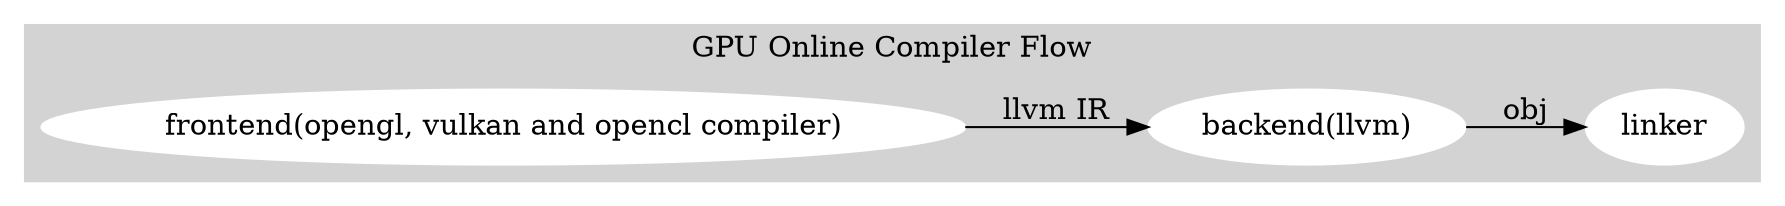 // Free usage license, author: Chung-Shu Chen 陳鍾樞
// dot -Tpng -o Hisilicon.png Hisilicon.gv
digraph G {

  rankdir=LR;
  subgraph cluster_0 {
    style=filled;
    color=lightgrey;
    label = "GPU Online Compiler Flow";
    node [style=filled,color=white];
      frontend [label="frontend(opengl, vulkan and opencl compiler)"];
      backend [label="backend(llvm)"]; linker;
    frontend -> backend [ label = "llvm IR" ];
    backend -> linker [ label = "obj" ];
    color=lightgrey
  }

}
